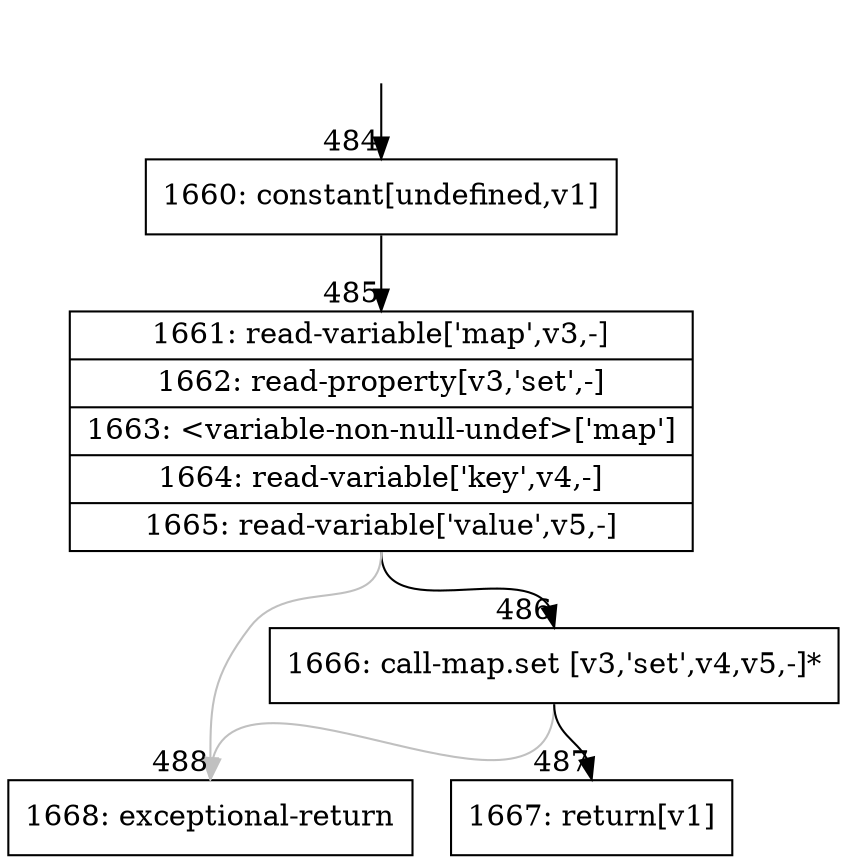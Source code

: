 digraph {
rankdir="TD"
BB_entry42[shape=none,label=""];
BB_entry42 -> BB484 [tailport=s, headport=n, headlabel="    484"]
BB484 [shape=record label="{1660: constant[undefined,v1]}" ] 
BB484 -> BB485 [tailport=s, headport=n, headlabel="      485"]
BB485 [shape=record label="{1661: read-variable['map',v3,-]|1662: read-property[v3,'set',-]|1663: \<variable-non-null-undef\>['map']|1664: read-variable['key',v4,-]|1665: read-variable['value',v5,-]}" ] 
BB485 -> BB486 [tailport=s, headport=n, headlabel="      486"]
BB485 -> BB488 [tailport=s, headport=n, color=gray, headlabel="      488"]
BB486 [shape=record label="{1666: call-map.set [v3,'set',v4,v5,-]*}" ] 
BB486 -> BB487 [tailport=s, headport=n, headlabel="      487"]
BB486 -> BB488 [tailport=s, headport=n, color=gray]
BB487 [shape=record label="{1667: return[v1]}" ] 
BB488 [shape=record label="{1668: exceptional-return}" ] 
//#$~ 301
}
